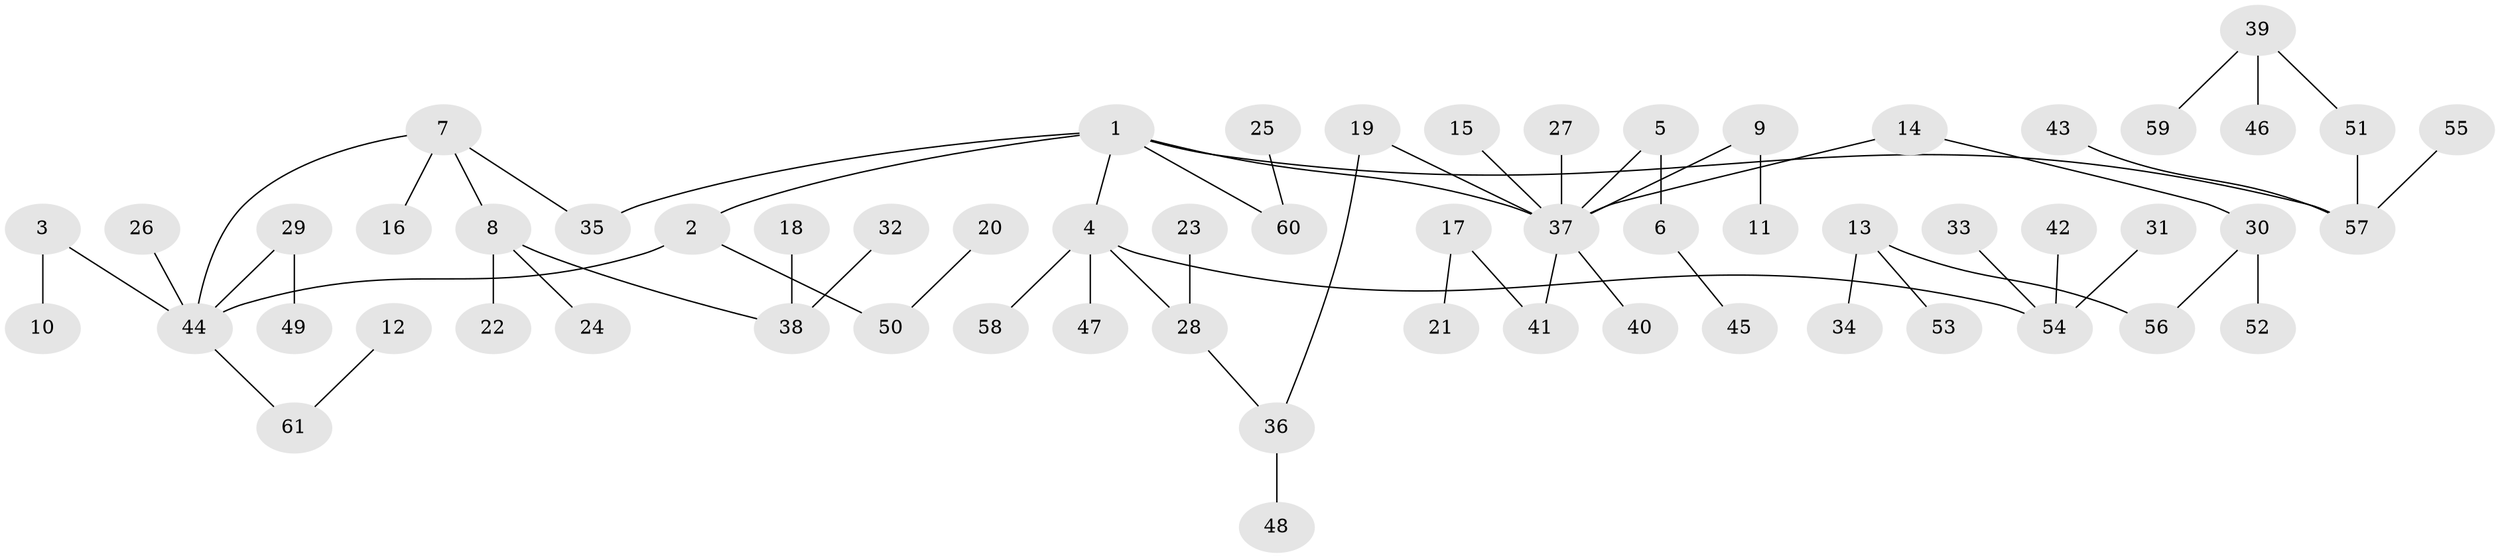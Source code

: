 // original degree distribution, {4: 0.06796116504854369, 3: 0.1553398058252427, 10: 0.009708737864077669, 2: 0.24271844660194175, 7: 0.009708737864077669, 5: 0.02912621359223301, 1: 0.4854368932038835}
// Generated by graph-tools (version 1.1) at 2025/36/03/04/25 23:36:00]
// undirected, 61 vertices, 62 edges
graph export_dot {
  node [color=gray90,style=filled];
  1;
  2;
  3;
  4;
  5;
  6;
  7;
  8;
  9;
  10;
  11;
  12;
  13;
  14;
  15;
  16;
  17;
  18;
  19;
  20;
  21;
  22;
  23;
  24;
  25;
  26;
  27;
  28;
  29;
  30;
  31;
  32;
  33;
  34;
  35;
  36;
  37;
  38;
  39;
  40;
  41;
  42;
  43;
  44;
  45;
  46;
  47;
  48;
  49;
  50;
  51;
  52;
  53;
  54;
  55;
  56;
  57;
  58;
  59;
  60;
  61;
  1 -- 2 [weight=1.0];
  1 -- 4 [weight=1.0];
  1 -- 35 [weight=1.0];
  1 -- 37 [weight=1.0];
  1 -- 57 [weight=1.0];
  1 -- 60 [weight=1.0];
  2 -- 44 [weight=1.0];
  2 -- 50 [weight=1.0];
  3 -- 10 [weight=1.0];
  3 -- 44 [weight=1.0];
  4 -- 28 [weight=1.0];
  4 -- 47 [weight=1.0];
  4 -- 54 [weight=1.0];
  4 -- 58 [weight=1.0];
  5 -- 6 [weight=1.0];
  5 -- 37 [weight=1.0];
  6 -- 45 [weight=1.0];
  7 -- 8 [weight=1.0];
  7 -- 16 [weight=1.0];
  7 -- 35 [weight=1.0];
  7 -- 44 [weight=1.0];
  8 -- 22 [weight=1.0];
  8 -- 24 [weight=1.0];
  8 -- 38 [weight=1.0];
  9 -- 11 [weight=1.0];
  9 -- 37 [weight=1.0];
  12 -- 61 [weight=1.0];
  13 -- 34 [weight=1.0];
  13 -- 53 [weight=1.0];
  13 -- 56 [weight=1.0];
  14 -- 30 [weight=1.0];
  14 -- 37 [weight=1.0];
  15 -- 37 [weight=1.0];
  17 -- 21 [weight=1.0];
  17 -- 41 [weight=1.0];
  18 -- 38 [weight=1.0];
  19 -- 36 [weight=1.0];
  19 -- 37 [weight=1.0];
  20 -- 50 [weight=1.0];
  23 -- 28 [weight=1.0];
  25 -- 60 [weight=1.0];
  26 -- 44 [weight=1.0];
  27 -- 37 [weight=1.0];
  28 -- 36 [weight=1.0];
  29 -- 44 [weight=1.0];
  29 -- 49 [weight=1.0];
  30 -- 52 [weight=1.0];
  30 -- 56 [weight=1.0];
  31 -- 54 [weight=1.0];
  32 -- 38 [weight=1.0];
  33 -- 54 [weight=1.0];
  36 -- 48 [weight=1.0];
  37 -- 40 [weight=1.0];
  37 -- 41 [weight=1.0];
  39 -- 46 [weight=1.0];
  39 -- 51 [weight=1.0];
  39 -- 59 [weight=1.0];
  42 -- 54 [weight=1.0];
  43 -- 57 [weight=1.0];
  44 -- 61 [weight=1.0];
  51 -- 57 [weight=1.0];
  55 -- 57 [weight=1.0];
}
